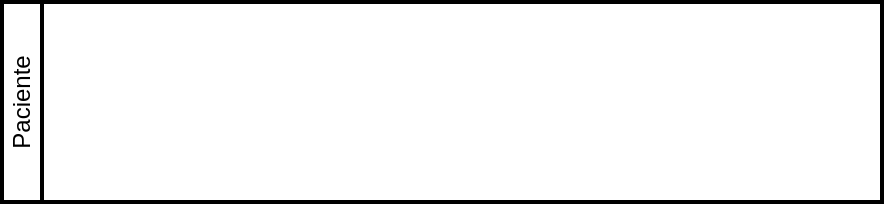 <mxfile version="22.0.8" type="github">
  <diagram name="Página-1" id="gFR7k2IDM-TxSPKPeXRC">
    <mxGraphModel dx="380" dy="157" grid="1" gridSize="10" guides="1" tooltips="1" connect="1" arrows="1" fold="1" page="1" pageScale="1" pageWidth="827" pageHeight="1169" math="0" shadow="0">
      <root>
        <mxCell id="0" />
        <mxCell id="1" parent="0" />
        <mxCell id="mPYU7D_-ZOCRQJADu65T-1" value="Paciente" style="swimlane;html=1;startSize=20;fontStyle=0;collapsible=0;horizontal=0;swimlaneLine=1;swimlaneFillColor=#ffffff;strokeWidth=2;whiteSpace=wrap;" vertex="1" parent="1">
          <mxGeometry x="130" y="200" width="440" height="100" as="geometry" />
        </mxCell>
      </root>
    </mxGraphModel>
  </diagram>
</mxfile>
